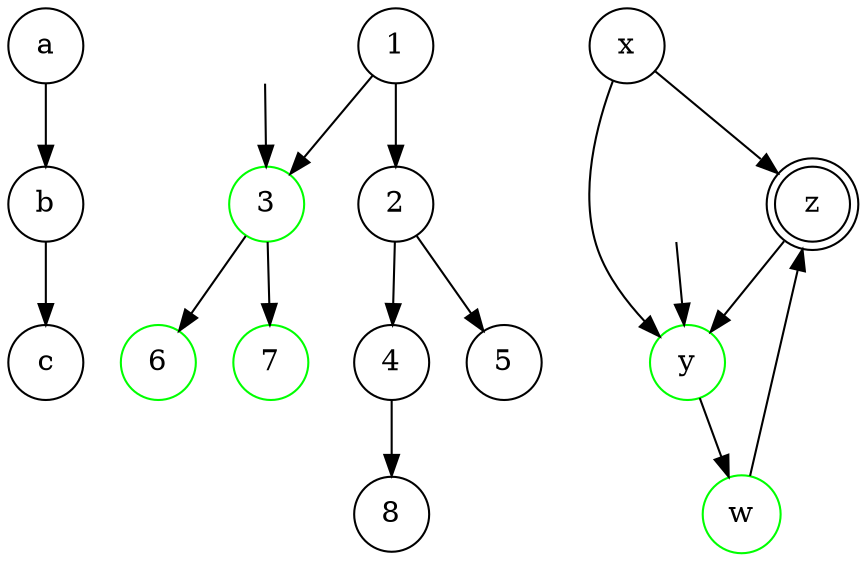 digraph mem {
b [ shape = circle];
c [ shape = circle];
b -> { c};
a [ shape = circle];
b [ shape = circle];
a -> { b};
4 [ shape = circle];
8 [ shape = circle];
4 -> { 8};
3 [ color = green , shape = circle];
6 [ color = green , shape = circle];
7 [ color = green , shape = circle];
3 -> { 6 7};
2 [ shape = circle];
4 [ shape = circle];
5 [ shape = circle];
2 -> { 4 5};
1 [ shape = circle];
2 [ shape = circle];
3 [ color = green , shape = circle];
1 -> { 2 3};
z [ shape = doublecircle];
y [ color = green , shape = circle];
z -> { y};
w [ color = green , shape = circle];
z [ shape = doublecircle];
w -> { z};
y [ color = green , shape = circle];
w [ color = green , shape = circle];
y -> { w};
x [ shape = circle];
y [ color = green , shape = circle];
z [ shape = doublecircle];
x -> { y z};
hidden0 [shape = plaintext , label = ""];hidden0 -> 3
hidden1 [shape = plaintext , label = ""];hidden1 -> y
}
